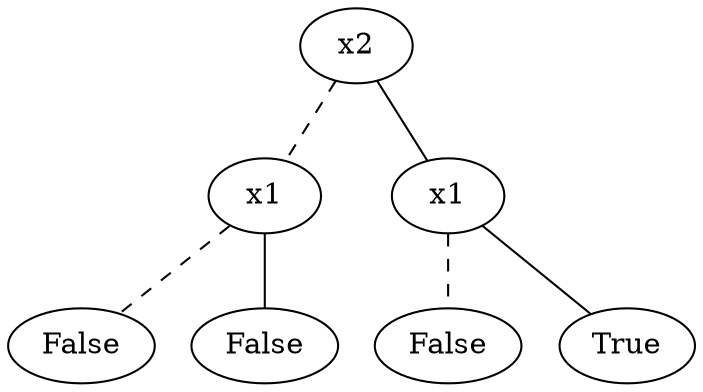 graph { 
0 [ label = "x2" ];
1 [ label = "x1" ];
2 [ label = "False" ];
1--2 [style=dashed];
3 [ label = "False" ];
1--3;
0--1 [style=dashed];
4 [ label = "x1" ];
5 [ label = "False" ];
4--5 [style=dashed];
6 [ label = "True" ];
4--6;
0--4;
}
